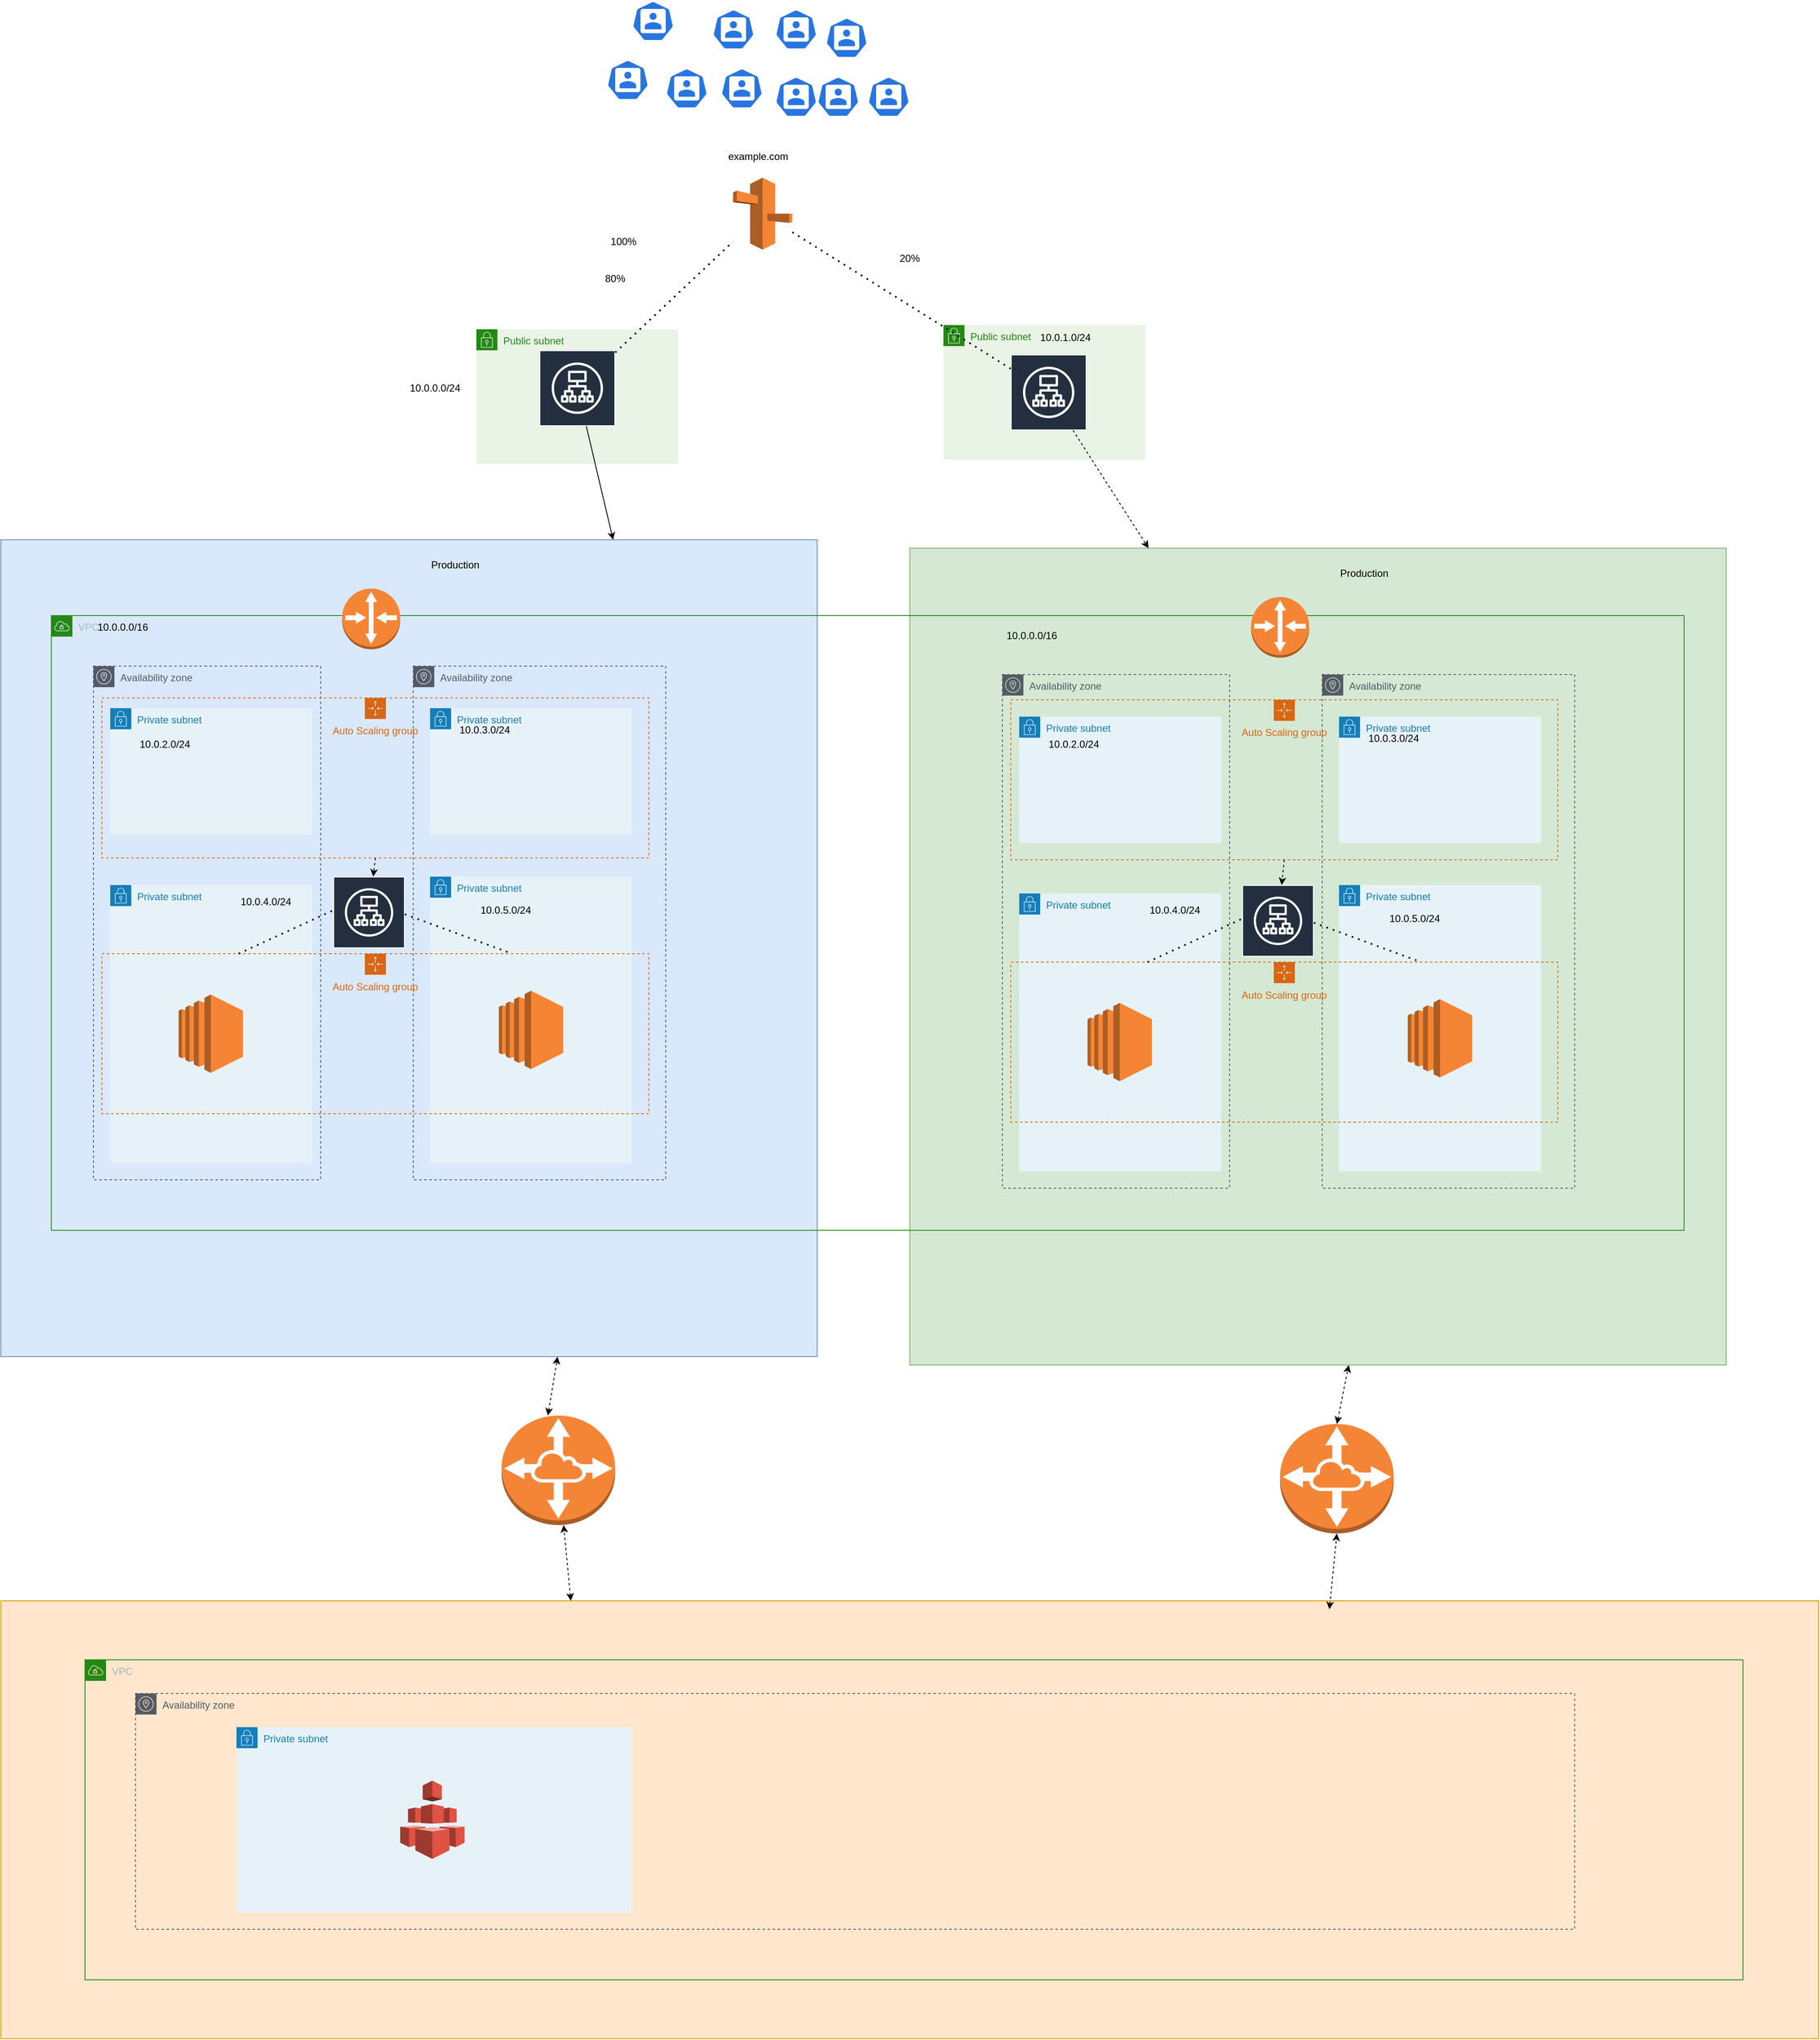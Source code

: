 <mxfile version="14.4.2" type="device"><diagram id="Z8SCexbksAZuABoJxdtG" name="Page-1"><mxGraphModel dx="1422" dy="2004" grid="1" gridSize="10" guides="1" tooltips="1" connect="1" arrows="1" fold="1" page="1" pageScale="1" pageWidth="1920" pageHeight="1200" math="0" shadow="0"><root><mxCell id="0"/><mxCell id="1" parent="0"/><mxCell id="deZFgcy77zPgQyefmTQP-52" value="Public subnet" style="points=[[0,0],[0.25,0],[0.5,0],[0.75,0],[1,0],[1,0.25],[1,0.5],[1,0.75],[1,1],[0.75,1],[0.5,1],[0.25,1],[0,1],[0,0.75],[0,0.5],[0,0.25]];outlineConnect=0;gradientColor=none;html=1;whiteSpace=wrap;fontSize=12;fontStyle=0;shape=mxgraph.aws4.group;grIcon=mxgraph.aws4.group_security_group;grStroke=0;strokeColor=#248814;fillColor=#E9F3E6;verticalAlign=top;align=left;spacingLeft=30;fontColor=#248814;dashed=0;" vertex="1" parent="1"><mxGeometry x="1160" y="215" width="240" height="160" as="geometry"/></mxCell><mxCell id="deZFgcy77zPgQyefmTQP-51" value="Public subnet" style="points=[[0,0],[0.25,0],[0.5,0],[0.75,0],[1,0],[1,0.25],[1,0.5],[1,0.75],[1,1],[0.75,1],[0.5,1],[0.25,1],[0,1],[0,0.75],[0,0.5],[0,0.25]];outlineConnect=0;gradientColor=none;html=1;whiteSpace=wrap;fontSize=12;fontStyle=0;shape=mxgraph.aws4.group;grIcon=mxgraph.aws4.group_security_group;grStroke=0;strokeColor=#248814;fillColor=#E9F3E6;verticalAlign=top;align=left;spacingLeft=30;fontColor=#248814;dashed=0;" vertex="1" parent="1"><mxGeometry x="605" y="220" width="240" height="160" as="geometry"/></mxCell><mxCell id="deZFgcy77zPgQyefmTQP-1" value="" style="whiteSpace=wrap;html=1;aspect=fixed;fillColor=#dae8fc;strokeColor=#6c8ebf;" vertex="1" parent="1"><mxGeometry x="40" y="470" width="970" height="970" as="geometry"/></mxCell><mxCell id="deZFgcy77zPgQyefmTQP-3" value="Production" style="text;html=1;strokeColor=none;fillColor=none;align=center;verticalAlign=middle;whiteSpace=wrap;rounded=0;" vertex="1" parent="1"><mxGeometry x="540" y="490" width="80" height="20" as="geometry"/></mxCell><mxCell id="deZFgcy77zPgQyefmTQP-5" value="" style="outlineConnect=0;fontColor=#232F3E;gradientColor=none;strokeColor=#ffffff;fillColor=#232F3E;dashed=0;verticalLabelPosition=middle;verticalAlign=bottom;align=center;html=1;whiteSpace=wrap;fontSize=10;fontStyle=1;spacing=3;shape=mxgraph.aws4.productIcon;prIcon=mxgraph.aws4.application_load_balancer;" vertex="1" parent="1"><mxGeometry x="680" y="245" width="90" height="90" as="geometry"/></mxCell><mxCell id="deZFgcy77zPgQyefmTQP-6" value="" style="endArrow=classic;html=1;entryX=0.75;entryY=0;entryDx=0;entryDy=0;" edge="1" parent="1" source="deZFgcy77zPgQyefmTQP-5" target="deZFgcy77zPgQyefmTQP-1"><mxGeometry width="50" height="50" relative="1" as="geometry"><mxPoint x="840" y="470" as="sourcePoint"/><mxPoint x="890" y="420" as="targetPoint"/></mxGeometry></mxCell><mxCell id="deZFgcy77zPgQyefmTQP-26" value="" style="outlineConnect=0;fontColor=#232F3E;gradientColor=none;strokeColor=#ffffff;fillColor=#232F3E;dashed=0;verticalLabelPosition=middle;verticalAlign=bottom;align=center;html=1;whiteSpace=wrap;fontSize=10;fontStyle=1;spacing=3;shape=mxgraph.aws4.productIcon;prIcon=mxgraph.aws4.application_load_balancer;" vertex="1" parent="1"><mxGeometry x="1240" y="250" width="90" height="90" as="geometry"/></mxCell><mxCell id="deZFgcy77zPgQyefmTQP-28" value="" style="endArrow=classic;html=1;dashed=1;" edge="1" parent="1" source="deZFgcy77zPgQyefmTQP-26"><mxGeometry width="50" height="50" relative="1" as="geometry"><mxPoint x="1205" y="380" as="sourcePoint"/><mxPoint x="1403.731" y="480" as="targetPoint"/></mxGeometry></mxCell><mxCell id="deZFgcy77zPgQyefmTQP-30" value="" style="outlineConnect=0;dashed=0;verticalLabelPosition=bottom;verticalAlign=top;align=center;html=1;shape=mxgraph.aws3.route_53;fillColor=#F58536;gradientColor=none;" vertex="1" parent="1"><mxGeometry x="910" y="40" width="70.5" height="85.5" as="geometry"/></mxCell><mxCell id="deZFgcy77zPgQyefmTQP-31" value="" style="endArrow=none;dashed=1;html=1;dashPattern=1 3;strokeWidth=2;" edge="1" parent="1" source="deZFgcy77zPgQyefmTQP-5" target="deZFgcy77zPgQyefmTQP-30"><mxGeometry width="50" height="50" relative="1" as="geometry"><mxPoint x="710" y="260" as="sourcePoint"/><mxPoint x="760" y="210" as="targetPoint"/></mxGeometry></mxCell><mxCell id="deZFgcy77zPgQyefmTQP-32" value="" style="endArrow=none;dashed=1;html=1;dashPattern=1 3;strokeWidth=2;" edge="1" parent="1" source="deZFgcy77zPgQyefmTQP-26" target="deZFgcy77zPgQyefmTQP-30"><mxGeometry width="50" height="50" relative="1" as="geometry"><mxPoint x="980" y="240" as="sourcePoint"/><mxPoint x="1030" y="190" as="targetPoint"/></mxGeometry></mxCell><mxCell id="deZFgcy77zPgQyefmTQP-33" value="" style="html=1;dashed=0;whitespace=wrap;fillColor=#2875E2;strokeColor=#ffffff;points=[[0.005,0.63,0],[0.1,0.2,0],[0.9,0.2,0],[0.5,0,0],[0.995,0.63,0],[0.72,0.99,0],[0.5,1,0],[0.28,0.99,0]];shape=mxgraph.kubernetes.icon;prIcon=user" vertex="1" parent="1"><mxGeometry x="760" y="-100" width="50" height="48" as="geometry"/></mxCell><mxCell id="deZFgcy77zPgQyefmTQP-34" value="" style="html=1;dashed=0;whitespace=wrap;fillColor=#2875E2;strokeColor=#ffffff;points=[[0.005,0.63,0],[0.1,0.2,0],[0.9,0.2,0],[0.5,0,0],[0.995,0.63,0],[0.72,0.99,0],[0.5,1,0],[0.28,0.99,0]];shape=mxgraph.kubernetes.icon;prIcon=user" vertex="1" parent="1"><mxGeometry x="830" y="-90" width="50" height="48" as="geometry"/></mxCell><mxCell id="deZFgcy77zPgQyefmTQP-35" value="" style="html=1;dashed=0;whitespace=wrap;fillColor=#2875E2;strokeColor=#ffffff;points=[[0.005,0.63,0],[0.1,0.2,0],[0.9,0.2,0],[0.5,0,0],[0.995,0.63,0],[0.72,0.99,0],[0.5,1,0],[0.28,0.99,0]];shape=mxgraph.kubernetes.icon;prIcon=user" vertex="1" parent="1"><mxGeometry x="960" y="-80" width="50" height="48" as="geometry"/></mxCell><mxCell id="deZFgcy77zPgQyefmTQP-36" value="" style="html=1;dashed=0;whitespace=wrap;fillColor=#2875E2;strokeColor=#ffffff;points=[[0.005,0.63,0],[0.1,0.2,0],[0.9,0.2,0],[0.5,0,0],[0.995,0.63,0],[0.72,0.99,0],[0.5,1,0],[0.28,0.99,0]];shape=mxgraph.kubernetes.icon;prIcon=user" vertex="1" parent="1"><mxGeometry x="1070" y="-80" width="50" height="48" as="geometry"/></mxCell><mxCell id="deZFgcy77zPgQyefmTQP-37" value="" style="html=1;dashed=0;whitespace=wrap;fillColor=#2875E2;strokeColor=#ffffff;points=[[0.005,0.63,0],[0.1,0.2,0],[0.9,0.2,0],[0.5,0,0],[0.995,0.63,0],[0.72,0.99,0],[0.5,1,0],[0.28,0.99,0]];shape=mxgraph.kubernetes.icon;prIcon=user" vertex="1" parent="1"><mxGeometry x="790" y="-170" width="50" height="48" as="geometry"/></mxCell><mxCell id="deZFgcy77zPgQyefmTQP-38" value="" style="html=1;dashed=0;whitespace=wrap;fillColor=#2875E2;strokeColor=#ffffff;points=[[0.005,0.63,0],[0.1,0.2,0],[0.9,0.2,0],[0.5,0,0],[0.995,0.63,0],[0.72,0.99,0],[0.5,1,0],[0.28,0.99,0]];shape=mxgraph.kubernetes.icon;prIcon=user" vertex="1" parent="1"><mxGeometry x="895.5" y="-90" width="50" height="48" as="geometry"/></mxCell><mxCell id="deZFgcy77zPgQyefmTQP-39" value="" style="html=1;dashed=0;whitespace=wrap;fillColor=#2875E2;strokeColor=#ffffff;points=[[0.005,0.63,0],[0.1,0.2,0],[0.9,0.2,0],[0.5,0,0],[0.995,0.63,0],[0.72,0.99,0],[0.5,1,0],[0.28,0.99,0]];shape=mxgraph.kubernetes.icon;prIcon=user" vertex="1" parent="1"><mxGeometry x="885.5" y="-160" width="50" height="48" as="geometry"/></mxCell><mxCell id="deZFgcy77zPgQyefmTQP-40" value="" style="html=1;dashed=0;whitespace=wrap;fillColor=#2875E2;strokeColor=#ffffff;points=[[0.005,0.63,0],[0.1,0.2,0],[0.9,0.2,0],[0.5,0,0],[0.995,0.63,0],[0.72,0.99,0],[0.5,1,0],[0.28,0.99,0]];shape=mxgraph.kubernetes.icon;prIcon=user" vertex="1" parent="1"><mxGeometry x="960" y="-160" width="50" height="48" as="geometry"/></mxCell><mxCell id="deZFgcy77zPgQyefmTQP-41" value="" style="html=1;dashed=0;whitespace=wrap;fillColor=#2875E2;strokeColor=#ffffff;points=[[0.005,0.63,0],[0.1,0.2,0],[0.9,0.2,0],[0.5,0,0],[0.995,0.63,0],[0.72,0.99,0],[0.5,1,0],[0.28,0.99,0]];shape=mxgraph.kubernetes.icon;prIcon=user" vertex="1" parent="1"><mxGeometry x="1020" y="-150" width="50" height="48" as="geometry"/></mxCell><mxCell id="deZFgcy77zPgQyefmTQP-42" value="" style="html=1;dashed=0;whitespace=wrap;fillColor=#2875E2;strokeColor=#ffffff;points=[[0.005,0.63,0],[0.1,0.2,0],[0.9,0.2,0],[0.5,0,0],[0.995,0.63,0],[0.72,0.99,0],[0.5,1,0],[0.28,0.99,0]];shape=mxgraph.kubernetes.icon;prIcon=user" vertex="1" parent="1"><mxGeometry x="1010" y="-80" width="50" height="48" as="geometry"/></mxCell><mxCell id="deZFgcy77zPgQyefmTQP-43" value="example.com" style="text;html=1;strokeColor=none;fillColor=none;align=center;verticalAlign=middle;whiteSpace=wrap;rounded=0;" vertex="1" parent="1"><mxGeometry x="860" width="160" height="30" as="geometry"/></mxCell><mxCell id="deZFgcy77zPgQyefmTQP-44" value="100%" style="text;html=1;strokeColor=none;fillColor=none;align=center;verticalAlign=middle;whiteSpace=wrap;rounded=0;" vertex="1" parent="1"><mxGeometry x="760" y="105.5" width="40" height="20" as="geometry"/></mxCell><mxCell id="deZFgcy77zPgQyefmTQP-45" value="80%" style="text;html=1;strokeColor=none;fillColor=none;align=center;verticalAlign=middle;whiteSpace=wrap;rounded=0;" vertex="1" parent="1"><mxGeometry x="750" y="150" width="40" height="20" as="geometry"/></mxCell><mxCell id="deZFgcy77zPgQyefmTQP-46" value="20%" style="text;html=1;strokeColor=none;fillColor=none;align=center;verticalAlign=middle;whiteSpace=wrap;rounded=0;" vertex="1" parent="1"><mxGeometry x="1100" y="125.5" width="40" height="20" as="geometry"/></mxCell><mxCell id="deZFgcy77zPgQyefmTQP-48" value="Availability zone" style="outlineConnect=0;gradientColor=none;html=1;whiteSpace=wrap;fontSize=12;fontStyle=0;shape=mxgraph.aws4.group;grIcon=mxgraph.aws4.group_availability_zone;strokeColor=#545B64;fillColor=none;verticalAlign=top;align=left;spacingLeft=30;fontColor=#545B64;dashed=1;" vertex="1" parent="1"><mxGeometry x="150" y="620" width="270" height="610" as="geometry"/></mxCell><mxCell id="deZFgcy77zPgQyefmTQP-49" value="Availability zone" style="outlineConnect=0;gradientColor=none;html=1;whiteSpace=wrap;fontSize=12;fontStyle=0;shape=mxgraph.aws4.group;grIcon=mxgraph.aws4.group_availability_zone;strokeColor=#545B64;fillColor=none;verticalAlign=top;align=left;spacingLeft=30;fontColor=#545B64;dashed=1;" vertex="1" parent="1"><mxGeometry x="530" y="620" width="300" height="610" as="geometry"/></mxCell><mxCell id="deZFgcy77zPgQyefmTQP-53" value="Private subnet" style="points=[[0,0],[0.25,0],[0.5,0],[0.75,0],[1,0],[1,0.25],[1,0.5],[1,0.75],[1,1],[0.75,1],[0.5,1],[0.25,1],[0,1],[0,0.75],[0,0.5],[0,0.25]];outlineConnect=0;gradientColor=none;html=1;whiteSpace=wrap;fontSize=12;fontStyle=0;shape=mxgraph.aws4.group;grIcon=mxgraph.aws4.group_security_group;grStroke=0;strokeColor=#147EBA;fillColor=#E6F2F8;verticalAlign=top;align=left;spacingLeft=30;fontColor=#147EBA;dashed=0;" vertex="1" parent="1"><mxGeometry x="170" y="670" width="240" height="150" as="geometry"/></mxCell><mxCell id="deZFgcy77zPgQyefmTQP-55" value="Private subnet" style="points=[[0,0],[0.25,0],[0.5,0],[0.75,0],[1,0],[1,0.25],[1,0.5],[1,0.75],[1,1],[0.75,1],[0.5,1],[0.25,1],[0,1],[0,0.75],[0,0.5],[0,0.25]];outlineConnect=0;gradientColor=none;html=1;whiteSpace=wrap;fontSize=12;fontStyle=0;shape=mxgraph.aws4.group;grIcon=mxgraph.aws4.group_security_group;grStroke=0;strokeColor=#147EBA;fillColor=#E6F2F8;verticalAlign=top;align=left;spacingLeft=30;fontColor=#147EBA;dashed=0;" vertex="1" parent="1"><mxGeometry x="170" y="880" width="240" height="330" as="geometry"/></mxCell><mxCell id="deZFgcy77zPgQyefmTQP-56" value="Private subnet" style="points=[[0,0],[0.25,0],[0.5,0],[0.75,0],[1,0],[1,0.25],[1,0.5],[1,0.75],[1,1],[0.75,1],[0.5,1],[0.25,1],[0,1],[0,0.75],[0,0.5],[0,0.25]];outlineConnect=0;gradientColor=none;html=1;whiteSpace=wrap;fontSize=12;fontStyle=0;shape=mxgraph.aws4.group;grIcon=mxgraph.aws4.group_security_group;grStroke=0;strokeColor=#147EBA;fillColor=#E6F2F8;verticalAlign=top;align=left;spacingLeft=30;fontColor=#147EBA;dashed=0;" vertex="1" parent="1"><mxGeometry x="550" y="670" width="240" height="150" as="geometry"/></mxCell><mxCell id="deZFgcy77zPgQyefmTQP-58" value="Private subnet" style="points=[[0,0],[0.25,0],[0.5,0],[0.75,0],[1,0],[1,0.25],[1,0.5],[1,0.75],[1,1],[0.75,1],[0.5,1],[0.25,1],[0,1],[0,0.75],[0,0.5],[0,0.25]];outlineConnect=0;gradientColor=none;html=1;whiteSpace=wrap;fontSize=12;fontStyle=0;shape=mxgraph.aws4.group;grIcon=mxgraph.aws4.group_security_group;grStroke=0;strokeColor=#147EBA;fillColor=#E6F2F8;verticalAlign=top;align=left;spacingLeft=30;fontColor=#147EBA;dashed=0;" vertex="1" parent="1"><mxGeometry x="550" y="870" width="240" height="340" as="geometry"/></mxCell><mxCell id="deZFgcy77zPgQyefmTQP-62" value="" style="shape=image;html=1;verticalAlign=top;verticalLabelPosition=bottom;labelBackgroundColor=#ffffff;imageAspect=0;aspect=fixed;image=https://cdn4.iconfinder.com/data/icons/logos-brands-5/24/nginx-128.png" vertex="1" parent="1"><mxGeometry x="240" y="703.25" width="99" height="99" as="geometry"/></mxCell><mxCell id="deZFgcy77zPgQyefmTQP-63" value="" style="shape=image;html=1;verticalAlign=top;verticalLabelPosition=bottom;labelBackgroundColor=#ffffff;imageAspect=0;aspect=fixed;image=https://cdn4.iconfinder.com/data/icons/logos-brands-5/24/nginx-128.png" vertex="1" parent="1"><mxGeometry x="622.75" y="705.5" width="94.5" height="94.5" as="geometry"/></mxCell><mxCell id="deZFgcy77zPgQyefmTQP-64" value="" style="outlineConnect=0;dashed=0;verticalLabelPosition=bottom;verticalAlign=top;align=center;html=1;shape=mxgraph.aws3.ec2;fillColor=#F58534;gradientColor=none;" vertex="1" parent="1"><mxGeometry x="251.25" y="1010" width="76.5" height="93" as="geometry"/></mxCell><mxCell id="deZFgcy77zPgQyefmTQP-65" value="" style="outlineConnect=0;dashed=0;verticalLabelPosition=bottom;verticalAlign=top;align=center;html=1;shape=mxgraph.aws3.ec2;fillColor=#F58534;gradientColor=none;" vertex="1" parent="1"><mxGeometry x="631.75" y="1005.5" width="76.5" height="93" as="geometry"/></mxCell><mxCell id="deZFgcy77zPgQyefmTQP-67" value="Auto Scaling group" style="points=[[0,0],[0.25,0],[0.5,0],[0.75,0],[1,0],[1,0.25],[1,0.5],[1,0.75],[1,1],[0.75,1],[0.5,1],[0.25,1],[0,1],[0,0.75],[0,0.5],[0,0.25]];outlineConnect=0;gradientColor=none;html=1;whiteSpace=wrap;fontSize=12;fontStyle=0;shape=mxgraph.aws4.groupCenter;grIcon=mxgraph.aws4.group_auto_scaling_group;grStroke=1;strokeColor=#D86613;fillColor=none;verticalAlign=top;align=center;fontColor=#D86613;dashed=1;spacingTop=25;" vertex="1" parent="1"><mxGeometry x="160" y="657.75" width="650" height="190" as="geometry"/></mxCell><mxCell id="deZFgcy77zPgQyefmTQP-70" value="Auto Scaling group" style="points=[[0,0],[0.25,0],[0.5,0],[0.75,0],[1,0],[1,0.25],[1,0.5],[1,0.75],[1,1],[0.75,1],[0.5,1],[0.25,1],[0,1],[0,0.75],[0,0.5],[0,0.25]];outlineConnect=0;gradientColor=none;html=1;whiteSpace=wrap;fontSize=12;fontStyle=0;shape=mxgraph.aws4.groupCenter;grIcon=mxgraph.aws4.group_auto_scaling_group;grStroke=1;strokeColor=#D86613;fillColor=none;verticalAlign=top;align=center;fontColor=#D86613;dashed=1;spacingTop=25;" vertex="1" parent="1"><mxGeometry x="160" y="961.5" width="650" height="190" as="geometry"/></mxCell><mxCell id="deZFgcy77zPgQyefmTQP-73" value="" style="outlineConnect=0;fontColor=#232F3E;gradientColor=none;strokeColor=#ffffff;fillColor=#232F3E;dashed=0;verticalLabelPosition=middle;verticalAlign=bottom;align=center;html=1;whiteSpace=wrap;fontSize=10;fontStyle=1;spacing=3;shape=mxgraph.aws4.productIcon;prIcon=mxgraph.aws4.application_load_balancer;" vertex="1" parent="1"><mxGeometry x="435" y="870" width="85" height="85" as="geometry"/></mxCell><mxCell id="deZFgcy77zPgQyefmTQP-74" value="" style="endArrow=none;dashed=1;html=1;dashPattern=1 3;strokeWidth=2;exitX=0.25;exitY=0;exitDx=0;exitDy=0;" edge="1" parent="1" source="deZFgcy77zPgQyefmTQP-70"><mxGeometry width="50" height="50" relative="1" as="geometry"><mxPoint x="409.5" y="914.381" as="sourcePoint"/><mxPoint x="435" y="910" as="targetPoint"/></mxGeometry></mxCell><mxCell id="deZFgcy77zPgQyefmTQP-75" value="" style="endArrow=none;dashed=1;html=1;dashPattern=1 3;strokeWidth=2;entryX=0.75;entryY=0;entryDx=0;entryDy=0;" edge="1" parent="1" target="deZFgcy77zPgQyefmTQP-70"><mxGeometry width="50" height="50" relative="1" as="geometry"><mxPoint x="520" y="914.691" as="sourcePoint"/><mxPoint x="550" y="918.753" as="targetPoint"/></mxGeometry></mxCell><mxCell id="deZFgcy77zPgQyefmTQP-76" value="" style="rounded=0;whiteSpace=wrap;html=1;fillColor=#ffe6cc;strokeColor=#d79b00;" vertex="1" parent="1"><mxGeometry x="40" y="1730" width="2160" height="520" as="geometry"/></mxCell><mxCell id="deZFgcy77zPgQyefmTQP-77" value="VPC" style="points=[[0,0],[0.25,0],[0.5,0],[0.75,0],[1,0],[1,0.25],[1,0.5],[1,0.75],[1,1],[0.75,1],[0.5,1],[0.25,1],[0,1],[0,0.75],[0,0.5],[0,0.25]];outlineConnect=0;gradientColor=none;html=1;whiteSpace=wrap;fontSize=12;fontStyle=0;shape=mxgraph.aws4.group;grIcon=mxgraph.aws4.group_vpc;strokeColor=#248814;fillColor=none;verticalAlign=top;align=left;spacingLeft=30;fontColor=#AAB7B8;dashed=0;" vertex="1" parent="1"><mxGeometry x="140" y="1800" width="1970" height="380" as="geometry"/></mxCell><mxCell id="deZFgcy77zPgQyefmTQP-78" value="" style="outlineConnect=0;dashed=0;verticalLabelPosition=bottom;verticalAlign=top;align=center;html=1;shape=mxgraph.aws3.vpc_peering;fillColor=#F58536;gradientColor=none;" vertex="1" parent="1"><mxGeometry x="635" y="1510" width="135" height="130" as="geometry"/></mxCell><mxCell id="deZFgcy77zPgQyefmTQP-79" value="" style="endArrow=classic;startArrow=classic;html=1;dashed=1;entryX=0.682;entryY=1;entryDx=0;entryDy=0;entryPerimeter=0;" edge="1" parent="1" target="deZFgcy77zPgQyefmTQP-1"><mxGeometry width="50" height="50" relative="1" as="geometry"><mxPoint x="690" y="1510" as="sourcePoint"/><mxPoint x="740" y="1460" as="targetPoint"/></mxGeometry></mxCell><mxCell id="deZFgcy77zPgQyefmTQP-80" value="" style="endArrow=classic;startArrow=classic;html=1;dashed=1;" edge="1" parent="1" target="deZFgcy77zPgQyefmTQP-78"><mxGeometry width="50" height="50" relative="1" as="geometry"><mxPoint x="717.25" y="1730" as="sourcePoint"/><mxPoint x="728.79" y="1660" as="targetPoint"/></mxGeometry></mxCell><mxCell id="deZFgcy77zPgQyefmTQP-82" value="Private subnet" style="points=[[0,0],[0.25,0],[0.5,0],[0.75,0],[1,0],[1,0.25],[1,0.5],[1,0.75],[1,1],[0.75,1],[0.5,1],[0.25,1],[0,1],[0,0.75],[0,0.5],[0,0.25]];outlineConnect=0;gradientColor=none;html=1;whiteSpace=wrap;fontSize=12;fontStyle=0;shape=mxgraph.aws4.group;grIcon=mxgraph.aws4.group_security_group;grStroke=0;strokeColor=#147EBA;fillColor=#E6F2F8;verticalAlign=top;align=left;spacingLeft=30;fontColor=#147EBA;dashed=0;" vertex="1" parent="1"><mxGeometry x="320" y="1880" width="470" height="220" as="geometry"/></mxCell><mxCell id="deZFgcy77zPgQyefmTQP-83" value="Availability zone" style="outlineConnect=0;gradientColor=none;html=1;whiteSpace=wrap;fontSize=12;fontStyle=0;shape=mxgraph.aws4.group;grIcon=mxgraph.aws4.group_availability_zone;strokeColor=#545B64;fillColor=none;verticalAlign=top;align=left;spacingLeft=30;fontColor=#545B64;dashed=1;" vertex="1" parent="1"><mxGeometry x="200" y="1840" width="1710" height="280" as="geometry"/></mxCell><mxCell id="deZFgcy77zPgQyefmTQP-81" value="" style="outlineConnect=0;dashed=0;verticalLabelPosition=bottom;verticalAlign=top;align=center;html=1;shape=mxgraph.aws3.efs;fillColor=#E05243;gradientColor=none;" vertex="1" parent="1"><mxGeometry x="514.5" y="1943.5" width="76.5" height="93" as="geometry"/></mxCell><mxCell id="deZFgcy77zPgQyefmTQP-85" value="" style="outlineConnect=0;dashed=0;verticalLabelPosition=bottom;verticalAlign=top;align=center;html=1;shape=mxgraph.aws3.vpc_peering;fillColor=#F58536;gradientColor=none;" vertex="1" parent="1"><mxGeometry x="1560" y="1520" width="135" height="130" as="geometry"/></mxCell><mxCell id="deZFgcy77zPgQyefmTQP-86" value="" style="endArrow=classic;startArrow=classic;html=1;dashed=1;entryX=0.682;entryY=1;entryDx=0;entryDy=0;entryPerimeter=0;exitX=0.5;exitY=0;exitDx=0;exitDy=0;exitPerimeter=0;" edge="1" parent="1" source="deZFgcy77zPgQyefmTQP-85"><mxGeometry width="50" height="50" relative="1" as="geometry"><mxPoint x="1630" y="1520" as="sourcePoint"/><mxPoint x="1641.54" y="1450" as="targetPoint"/></mxGeometry></mxCell><mxCell id="deZFgcy77zPgQyefmTQP-87" value="" style="endArrow=classic;startArrow=classic;html=1;dashed=1;entryX=0.5;entryY=1;entryDx=0;entryDy=0;entryPerimeter=0;" edge="1" parent="1" target="deZFgcy77zPgQyefmTQP-85"><mxGeometry width="50" height="50" relative="1" as="geometry"><mxPoint x="1618.56" y="1740" as="sourcePoint"/><mxPoint x="1609.995" y="1650" as="targetPoint"/></mxGeometry></mxCell><mxCell id="deZFgcy77zPgQyefmTQP-109" value="" style="endArrow=classic;html=1;dashed=1;exitX=0.5;exitY=1;exitDx=0;exitDy=0;" edge="1" parent="1" source="deZFgcy77zPgQyefmTQP-67" target="deZFgcy77zPgQyefmTQP-73"><mxGeometry width="50" height="50" relative="1" as="geometry"><mxPoint x="650" y="1010" as="sourcePoint"/><mxPoint x="700" y="960" as="targetPoint"/></mxGeometry></mxCell><mxCell id="deZFgcy77zPgQyefmTQP-111" value="10.0.0.0/16" style="text;html=1;strokeColor=none;fillColor=none;align=center;verticalAlign=middle;whiteSpace=wrap;rounded=0;" vertex="1" parent="1"><mxGeometry x="150" y="564" width="70" height="20" as="geometry"/></mxCell><mxCell id="deZFgcy77zPgQyefmTQP-112" value="10.0.2.0/24" style="text;html=1;strokeColor=none;fillColor=none;align=center;verticalAlign=middle;whiteSpace=wrap;rounded=0;" vertex="1" parent="1"><mxGeometry x="200" y="703.25" width="70" height="20" as="geometry"/></mxCell><mxCell id="deZFgcy77zPgQyefmTQP-113" value="10.0.3.0/24" style="text;html=1;strokeColor=none;fillColor=none;align=center;verticalAlign=middle;whiteSpace=wrap;rounded=0;" vertex="1" parent="1"><mxGeometry x="580" y="685.5" width="70" height="20" as="geometry"/></mxCell><mxCell id="deZFgcy77zPgQyefmTQP-114" value="10.0.4.0/24" style="text;html=1;strokeColor=none;fillColor=none;align=center;verticalAlign=middle;whiteSpace=wrap;rounded=0;" vertex="1" parent="1"><mxGeometry x="320" y="890" width="70" height="20" as="geometry"/></mxCell><mxCell id="deZFgcy77zPgQyefmTQP-115" value="10.0.5.0/24" style="text;html=1;strokeColor=none;fillColor=none;align=center;verticalAlign=middle;whiteSpace=wrap;rounded=0;" vertex="1" parent="1"><mxGeometry x="605" y="900" width="70" height="20" as="geometry"/></mxCell><mxCell id="deZFgcy77zPgQyefmTQP-118" value="" style="whiteSpace=wrap;html=1;aspect=fixed;fillColor=#d5e8d4;strokeColor=#82b366;" vertex="1" parent="1"><mxGeometry x="1120" y="480" width="970" height="970" as="geometry"/></mxCell><mxCell id="deZFgcy77zPgQyefmTQP-119" value="Production" style="text;html=1;strokeColor=none;fillColor=none;align=center;verticalAlign=middle;whiteSpace=wrap;rounded=0;" vertex="1" parent="1"><mxGeometry x="1620" y="500" width="80" height="20" as="geometry"/></mxCell><mxCell id="deZFgcy77zPgQyefmTQP-120" value="Availability zone" style="outlineConnect=0;gradientColor=none;html=1;whiteSpace=wrap;fontSize=12;fontStyle=0;shape=mxgraph.aws4.group;grIcon=mxgraph.aws4.group_availability_zone;strokeColor=#545B64;fillColor=none;verticalAlign=top;align=left;spacingLeft=30;fontColor=#545B64;dashed=1;" vertex="1" parent="1"><mxGeometry x="1230" y="630" width="270" height="610" as="geometry"/></mxCell><mxCell id="deZFgcy77zPgQyefmTQP-121" value="Availability zone" style="outlineConnect=0;gradientColor=none;html=1;whiteSpace=wrap;fontSize=12;fontStyle=0;shape=mxgraph.aws4.group;grIcon=mxgraph.aws4.group_availability_zone;strokeColor=#545B64;fillColor=none;verticalAlign=top;align=left;spacingLeft=30;fontColor=#545B64;dashed=1;" vertex="1" parent="1"><mxGeometry x="1610" y="630" width="300" height="610" as="geometry"/></mxCell><mxCell id="deZFgcy77zPgQyefmTQP-122" value="Private subnet" style="points=[[0,0],[0.25,0],[0.5,0],[0.75,0],[1,0],[1,0.25],[1,0.5],[1,0.75],[1,1],[0.75,1],[0.5,1],[0.25,1],[0,1],[0,0.75],[0,0.5],[0,0.25]];outlineConnect=0;gradientColor=none;html=1;whiteSpace=wrap;fontSize=12;fontStyle=0;shape=mxgraph.aws4.group;grIcon=mxgraph.aws4.group_security_group;grStroke=0;strokeColor=#147EBA;fillColor=#E6F2F8;verticalAlign=top;align=left;spacingLeft=30;fontColor=#147EBA;dashed=0;" vertex="1" parent="1"><mxGeometry x="1250" y="680" width="240" height="150" as="geometry"/></mxCell><mxCell id="deZFgcy77zPgQyefmTQP-123" value="Private subnet" style="points=[[0,0],[0.25,0],[0.5,0],[0.75,0],[1,0],[1,0.25],[1,0.5],[1,0.75],[1,1],[0.75,1],[0.5,1],[0.25,1],[0,1],[0,0.75],[0,0.5],[0,0.25]];outlineConnect=0;gradientColor=none;html=1;whiteSpace=wrap;fontSize=12;fontStyle=0;shape=mxgraph.aws4.group;grIcon=mxgraph.aws4.group_security_group;grStroke=0;strokeColor=#147EBA;fillColor=#E6F2F8;verticalAlign=top;align=left;spacingLeft=30;fontColor=#147EBA;dashed=0;" vertex="1" parent="1"><mxGeometry x="1250" y="890" width="240" height="330" as="geometry"/></mxCell><mxCell id="deZFgcy77zPgQyefmTQP-124" value="Private subnet" style="points=[[0,0],[0.25,0],[0.5,0],[0.75,0],[1,0],[1,0.25],[1,0.5],[1,0.75],[1,1],[0.75,1],[0.5,1],[0.25,1],[0,1],[0,0.75],[0,0.5],[0,0.25]];outlineConnect=0;gradientColor=none;html=1;whiteSpace=wrap;fontSize=12;fontStyle=0;shape=mxgraph.aws4.group;grIcon=mxgraph.aws4.group_security_group;grStroke=0;strokeColor=#147EBA;fillColor=#E6F2F8;verticalAlign=top;align=left;spacingLeft=30;fontColor=#147EBA;dashed=0;" vertex="1" parent="1"><mxGeometry x="1630" y="680" width="240" height="150" as="geometry"/></mxCell><mxCell id="deZFgcy77zPgQyefmTQP-125" value="Private subnet" style="points=[[0,0],[0.25,0],[0.5,0],[0.75,0],[1,0],[1,0.25],[1,0.5],[1,0.75],[1,1],[0.75,1],[0.5,1],[0.25,1],[0,1],[0,0.75],[0,0.5],[0,0.25]];outlineConnect=0;gradientColor=none;html=1;whiteSpace=wrap;fontSize=12;fontStyle=0;shape=mxgraph.aws4.group;grIcon=mxgraph.aws4.group_security_group;grStroke=0;strokeColor=#147EBA;fillColor=#E6F2F8;verticalAlign=top;align=left;spacingLeft=30;fontColor=#147EBA;dashed=0;" vertex="1" parent="1"><mxGeometry x="1630" y="880" width="240" height="340" as="geometry"/></mxCell><mxCell id="deZFgcy77zPgQyefmTQP-126" value="" style="shape=image;html=1;verticalAlign=top;verticalLabelPosition=bottom;labelBackgroundColor=#ffffff;imageAspect=0;aspect=fixed;image=https://cdn4.iconfinder.com/data/icons/logos-brands-5/24/nginx-128.png" vertex="1" parent="1"><mxGeometry x="1320" y="713.25" width="99" height="99" as="geometry"/></mxCell><mxCell id="deZFgcy77zPgQyefmTQP-127" value="" style="shape=image;html=1;verticalAlign=top;verticalLabelPosition=bottom;labelBackgroundColor=#ffffff;imageAspect=0;aspect=fixed;image=https://cdn4.iconfinder.com/data/icons/logos-brands-5/24/nginx-128.png" vertex="1" parent="1"><mxGeometry x="1702.75" y="715.5" width="94.5" height="94.5" as="geometry"/></mxCell><mxCell id="deZFgcy77zPgQyefmTQP-128" value="" style="outlineConnect=0;dashed=0;verticalLabelPosition=bottom;verticalAlign=top;align=center;html=1;shape=mxgraph.aws3.ec2;fillColor=#F58534;gradientColor=none;" vertex="1" parent="1"><mxGeometry x="1331.25" y="1020" width="76.5" height="93" as="geometry"/></mxCell><mxCell id="deZFgcy77zPgQyefmTQP-129" value="" style="outlineConnect=0;dashed=0;verticalLabelPosition=bottom;verticalAlign=top;align=center;html=1;shape=mxgraph.aws3.ec2;fillColor=#F58534;gradientColor=none;" vertex="1" parent="1"><mxGeometry x="1711.75" y="1015.5" width="76.5" height="93" as="geometry"/></mxCell><mxCell id="deZFgcy77zPgQyefmTQP-130" value="Auto Scaling group" style="points=[[0,0],[0.25,0],[0.5,0],[0.75,0],[1,0],[1,0.25],[1,0.5],[1,0.75],[1,1],[0.75,1],[0.5,1],[0.25,1],[0,1],[0,0.75],[0,0.5],[0,0.25]];outlineConnect=0;gradientColor=none;html=1;whiteSpace=wrap;fontSize=12;fontStyle=0;shape=mxgraph.aws4.groupCenter;grIcon=mxgraph.aws4.group_auto_scaling_group;grStroke=1;strokeColor=#D86613;fillColor=none;verticalAlign=top;align=center;fontColor=#D86613;dashed=1;spacingTop=25;" vertex="1" parent="1"><mxGeometry x="1240" y="660" width="650" height="190" as="geometry"/></mxCell><mxCell id="deZFgcy77zPgQyefmTQP-131" value="Auto Scaling group" style="points=[[0,0],[0.25,0],[0.5,0],[0.75,0],[1,0],[1,0.25],[1,0.5],[1,0.75],[1,1],[0.75,1],[0.5,1],[0.25,1],[0,1],[0,0.75],[0,0.5],[0,0.25]];outlineConnect=0;gradientColor=none;html=1;whiteSpace=wrap;fontSize=12;fontStyle=0;shape=mxgraph.aws4.groupCenter;grIcon=mxgraph.aws4.group_auto_scaling_group;grStroke=1;strokeColor=#D86613;fillColor=none;verticalAlign=top;align=center;fontColor=#D86613;dashed=1;spacingTop=25;" vertex="1" parent="1"><mxGeometry x="1240" y="971.5" width="650" height="190" as="geometry"/></mxCell><mxCell id="deZFgcy77zPgQyefmTQP-132" value="" style="outlineConnect=0;fontColor=#232F3E;gradientColor=none;strokeColor=#ffffff;fillColor=#232F3E;dashed=0;verticalLabelPosition=middle;verticalAlign=bottom;align=center;html=1;whiteSpace=wrap;fontSize=10;fontStyle=1;spacing=3;shape=mxgraph.aws4.productIcon;prIcon=mxgraph.aws4.application_load_balancer;" vertex="1" parent="1"><mxGeometry x="1515" y="880" width="85" height="85" as="geometry"/></mxCell><mxCell id="deZFgcy77zPgQyefmTQP-133" value="" style="endArrow=none;dashed=1;html=1;dashPattern=1 3;strokeWidth=2;exitX=0.25;exitY=0;exitDx=0;exitDy=0;" edge="1" source="deZFgcy77zPgQyefmTQP-131" parent="1"><mxGeometry width="50" height="50" relative="1" as="geometry"><mxPoint x="1489.5" y="924.381" as="sourcePoint"/><mxPoint x="1515" y="920" as="targetPoint"/></mxGeometry></mxCell><mxCell id="deZFgcy77zPgQyefmTQP-134" value="" style="endArrow=none;dashed=1;html=1;dashPattern=1 3;strokeWidth=2;entryX=0.75;entryY=0;entryDx=0;entryDy=0;" edge="1" target="deZFgcy77zPgQyefmTQP-131" parent="1"><mxGeometry width="50" height="50" relative="1" as="geometry"><mxPoint x="1600" y="924.691" as="sourcePoint"/><mxPoint x="1630" y="928.753" as="targetPoint"/></mxGeometry></mxCell><mxCell id="deZFgcy77zPgQyefmTQP-136" value="" style="endArrow=classic;html=1;dashed=1;exitX=0.5;exitY=1;exitDx=0;exitDy=0;" edge="1" source="deZFgcy77zPgQyefmTQP-130" target="deZFgcy77zPgQyefmTQP-132" parent="1"><mxGeometry width="50" height="50" relative="1" as="geometry"><mxPoint x="1730" y="1020" as="sourcePoint"/><mxPoint x="1780" y="970" as="targetPoint"/></mxGeometry></mxCell><mxCell id="deZFgcy77zPgQyefmTQP-137" value="10.0.0.0/16" style="text;html=1;strokeColor=none;fillColor=none;align=center;verticalAlign=middle;whiteSpace=wrap;rounded=0;" vertex="1" parent="1"><mxGeometry x="1230" y="574" width="70" height="20" as="geometry"/></mxCell><mxCell id="deZFgcy77zPgQyefmTQP-138" value="10.0.2.0/24" style="text;html=1;strokeColor=none;fillColor=none;align=center;verticalAlign=middle;whiteSpace=wrap;rounded=0;" vertex="1" parent="1"><mxGeometry x="1280" y="703.25" width="70" height="20" as="geometry"/></mxCell><mxCell id="deZFgcy77zPgQyefmTQP-139" value="10.0.3.0/24" style="text;html=1;strokeColor=none;fillColor=none;align=center;verticalAlign=middle;whiteSpace=wrap;rounded=0;" vertex="1" parent="1"><mxGeometry x="1660" y="695.5" width="70" height="20" as="geometry"/></mxCell><mxCell id="deZFgcy77zPgQyefmTQP-140" value="10.0.4.0/24" style="text;html=1;strokeColor=none;fillColor=none;align=center;verticalAlign=middle;whiteSpace=wrap;rounded=0;" vertex="1" parent="1"><mxGeometry x="1400" y="900" width="70" height="20" as="geometry"/></mxCell><mxCell id="deZFgcy77zPgQyefmTQP-141" value="10.0.5.0/24" style="text;html=1;strokeColor=none;fillColor=none;align=center;verticalAlign=middle;whiteSpace=wrap;rounded=0;" vertex="1" parent="1"><mxGeometry x="1685" y="910" width="70" height="20" as="geometry"/></mxCell><mxCell id="deZFgcy77zPgQyefmTQP-47" value="VPC" style="points=[[0,0],[0.25,0],[0.5,0],[0.75,0],[1,0],[1,0.25],[1,0.5],[1,0.75],[1,1],[0.75,1],[0.5,1],[0.25,1],[0,1],[0,0.75],[0,0.5],[0,0.25]];outlineConnect=0;gradientColor=none;html=1;whiteSpace=wrap;fontSize=12;fontStyle=0;shape=mxgraph.aws4.group;grIcon=mxgraph.aws4.group_vpc;strokeColor=#248814;fillColor=none;verticalAlign=top;align=left;spacingLeft=30;fontColor=#AAB7B8;dashed=0;" vertex="1" parent="1"><mxGeometry x="100" y="560" width="1940" height="730" as="geometry"/></mxCell><mxCell id="deZFgcy77zPgQyefmTQP-50" value="" style="outlineConnect=0;dashed=0;verticalLabelPosition=bottom;verticalAlign=top;align=center;html=1;shape=mxgraph.aws3.router;fillColor=#F58536;gradientColor=none;" vertex="1" parent="1"><mxGeometry x="445.5" y="528" width="69" height="72" as="geometry"/></mxCell><mxCell id="deZFgcy77zPgQyefmTQP-135" value="" style="outlineConnect=0;dashed=0;verticalLabelPosition=bottom;verticalAlign=top;align=center;html=1;shape=mxgraph.aws3.router;fillColor=#F58536;gradientColor=none;" vertex="1" parent="1"><mxGeometry x="1525.5" y="538" width="69" height="72" as="geometry"/></mxCell><mxCell id="deZFgcy77zPgQyefmTQP-143" value="10.0.0.0/24" style="text;html=1;strokeColor=none;fillColor=none;align=center;verticalAlign=middle;whiteSpace=wrap;rounded=0;" vertex="1" parent="1"><mxGeometry x="521" y="280" width="70" height="20" as="geometry"/></mxCell><mxCell id="deZFgcy77zPgQyefmTQP-144" value="10.0.1.0/24" style="text;html=1;strokeColor=none;fillColor=none;align=center;verticalAlign=middle;whiteSpace=wrap;rounded=0;" vertex="1" parent="1"><mxGeometry x="1270" y="220" width="70" height="20" as="geometry"/></mxCell></root></mxGraphModel></diagram></mxfile>